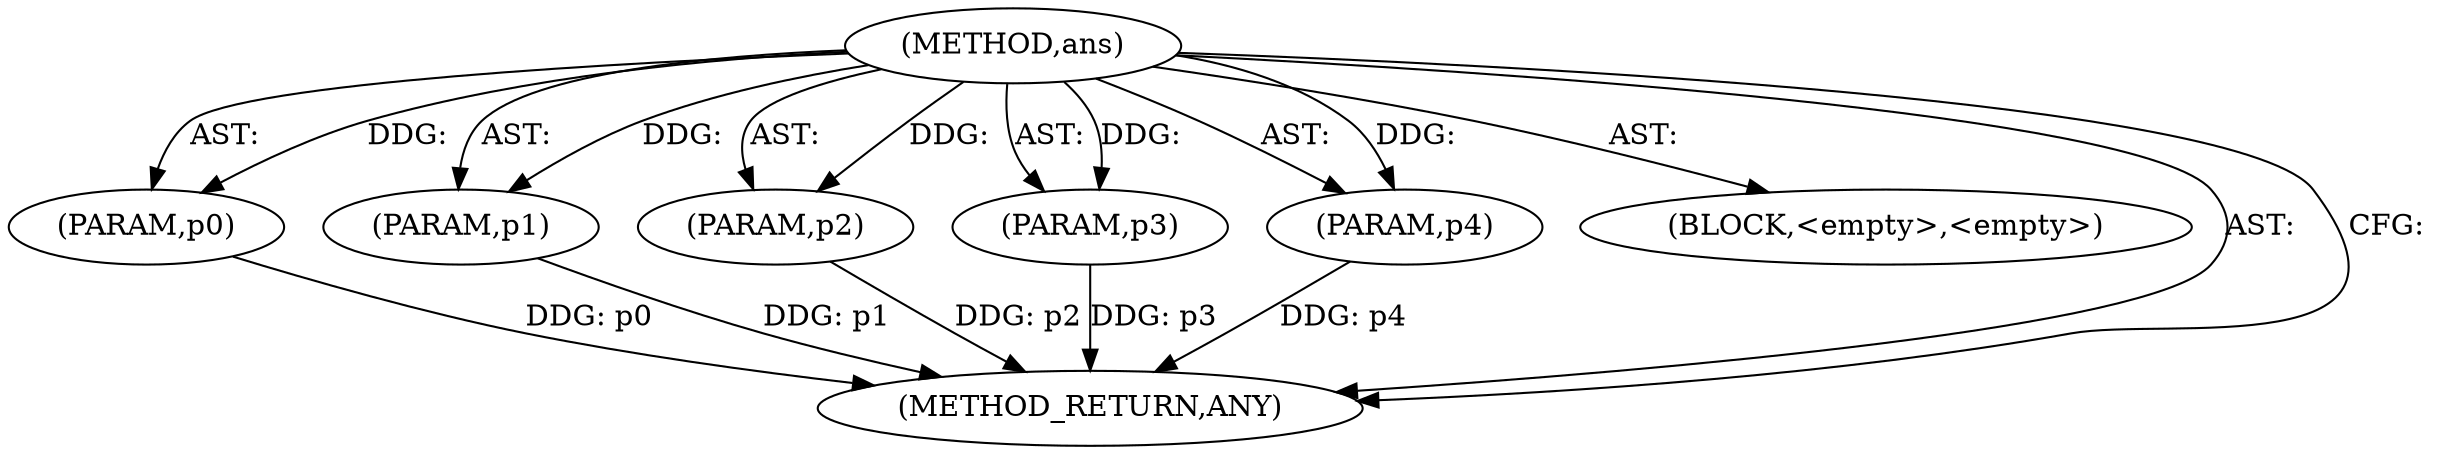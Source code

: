 digraph "ans" {  
"172" [label = <(METHOD,ans)> ]
"173" [label = <(PARAM,p0)> ]
"174" [label = <(PARAM,p1)> ]
"175" [label = <(PARAM,p2)> ]
"176" [label = <(PARAM,p3)> ]
"177" [label = <(PARAM,p4)> ]
"178" [label = <(BLOCK,&lt;empty&gt;,&lt;empty&gt;)> ]
"179" [label = <(METHOD_RETURN,ANY)> ]
  "172" -> "173"  [ label = "AST: "] 
  "172" -> "174"  [ label = "AST: "] 
  "172" -> "178"  [ label = "AST: "] 
  "172" -> "175"  [ label = "AST: "] 
  "172" -> "179"  [ label = "AST: "] 
  "172" -> "176"  [ label = "AST: "] 
  "172" -> "177"  [ label = "AST: "] 
  "172" -> "179"  [ label = "CFG: "] 
  "173" -> "179"  [ label = "DDG: p0"] 
  "174" -> "179"  [ label = "DDG: p1"] 
  "175" -> "179"  [ label = "DDG: p2"] 
  "176" -> "179"  [ label = "DDG: p3"] 
  "177" -> "179"  [ label = "DDG: p4"] 
  "172" -> "173"  [ label = "DDG: "] 
  "172" -> "174"  [ label = "DDG: "] 
  "172" -> "175"  [ label = "DDG: "] 
  "172" -> "176"  [ label = "DDG: "] 
  "172" -> "177"  [ label = "DDG: "] 
}
